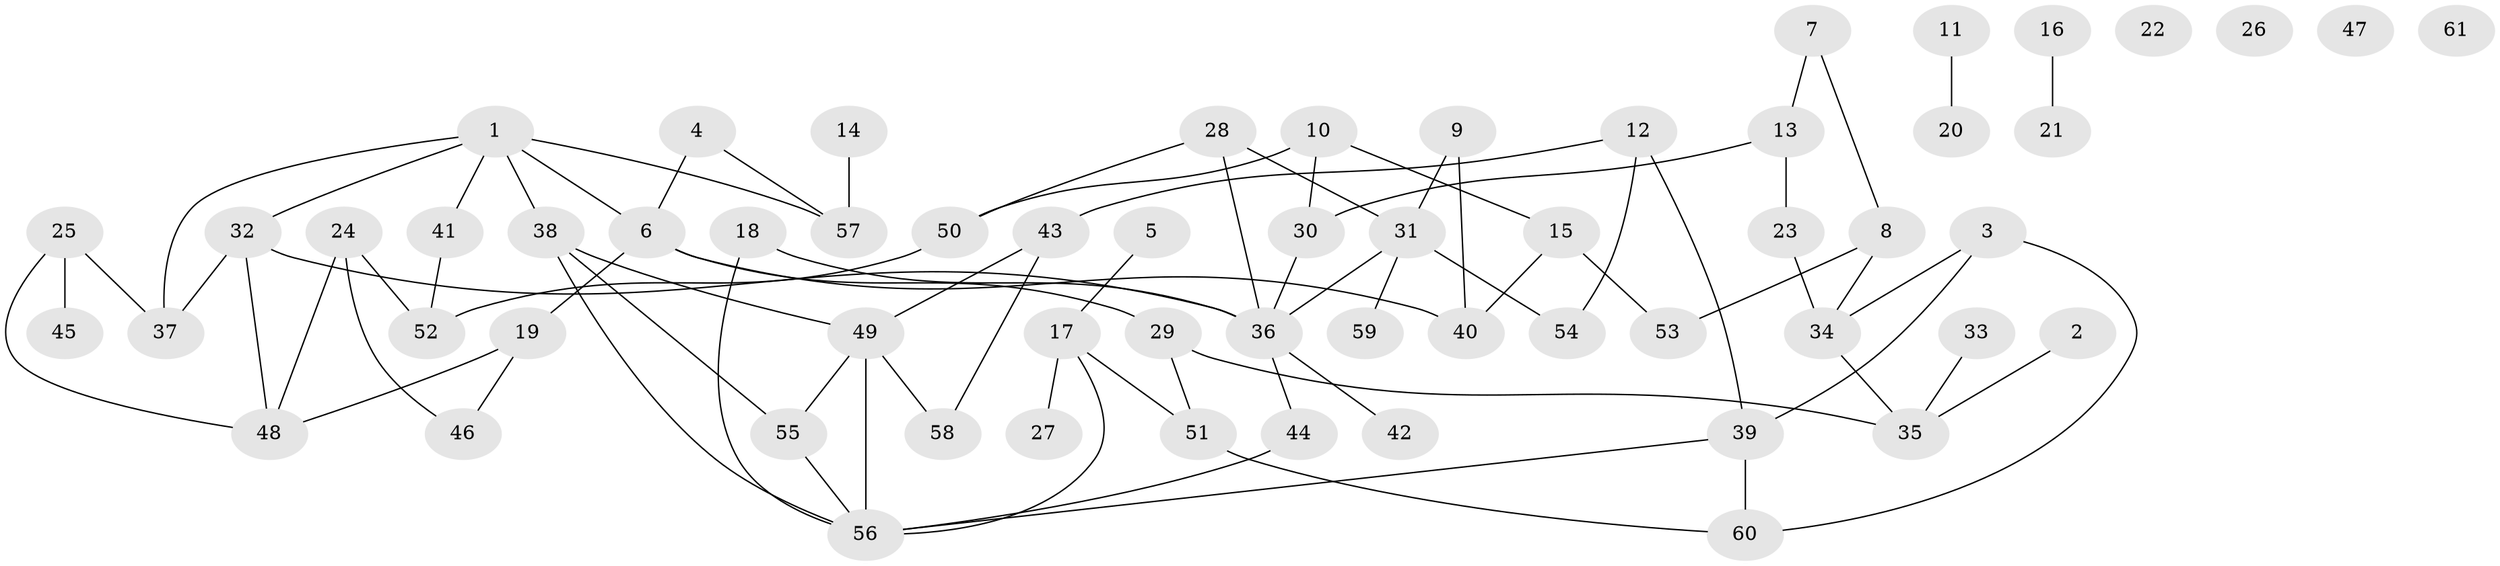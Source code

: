 // coarse degree distribution, {6: 0.05, 1: 0.175, 5: 0.075, 4: 0.15, 3: 0.175, 0: 0.125, 2: 0.225, 9: 0.025}
// Generated by graph-tools (version 1.1) at 2025/23/03/03/25 07:23:26]
// undirected, 61 vertices, 80 edges
graph export_dot {
graph [start="1"]
  node [color=gray90,style=filled];
  1;
  2;
  3;
  4;
  5;
  6;
  7;
  8;
  9;
  10;
  11;
  12;
  13;
  14;
  15;
  16;
  17;
  18;
  19;
  20;
  21;
  22;
  23;
  24;
  25;
  26;
  27;
  28;
  29;
  30;
  31;
  32;
  33;
  34;
  35;
  36;
  37;
  38;
  39;
  40;
  41;
  42;
  43;
  44;
  45;
  46;
  47;
  48;
  49;
  50;
  51;
  52;
  53;
  54;
  55;
  56;
  57;
  58;
  59;
  60;
  61;
  1 -- 6;
  1 -- 32;
  1 -- 37;
  1 -- 38;
  1 -- 41;
  1 -- 57;
  2 -- 35;
  3 -- 34;
  3 -- 39;
  3 -- 60;
  4 -- 6;
  4 -- 57;
  5 -- 17;
  6 -- 19;
  6 -- 29;
  6 -- 40;
  7 -- 8;
  7 -- 13;
  8 -- 34;
  8 -- 53;
  9 -- 31;
  9 -- 40;
  10 -- 15;
  10 -- 30;
  10 -- 50;
  11 -- 20;
  12 -- 39;
  12 -- 43;
  12 -- 54;
  13 -- 23;
  13 -- 30;
  14 -- 57;
  15 -- 40;
  15 -- 53;
  16 -- 21;
  17 -- 27;
  17 -- 51;
  17 -- 56;
  18 -- 36;
  18 -- 56;
  19 -- 46;
  19 -- 48;
  23 -- 34;
  24 -- 46;
  24 -- 48;
  24 -- 52;
  25 -- 37;
  25 -- 45;
  25 -- 48;
  28 -- 31;
  28 -- 36;
  28 -- 50;
  29 -- 35;
  29 -- 51;
  30 -- 36;
  31 -- 36;
  31 -- 54;
  31 -- 59;
  32 -- 36;
  32 -- 37;
  32 -- 48;
  33 -- 35;
  34 -- 35;
  36 -- 42;
  36 -- 44;
  38 -- 49;
  38 -- 55;
  38 -- 56;
  39 -- 56;
  39 -- 60;
  41 -- 52;
  43 -- 49;
  43 -- 58;
  44 -- 56;
  49 -- 55;
  49 -- 56;
  49 -- 58;
  50 -- 52;
  51 -- 60;
  55 -- 56;
}
